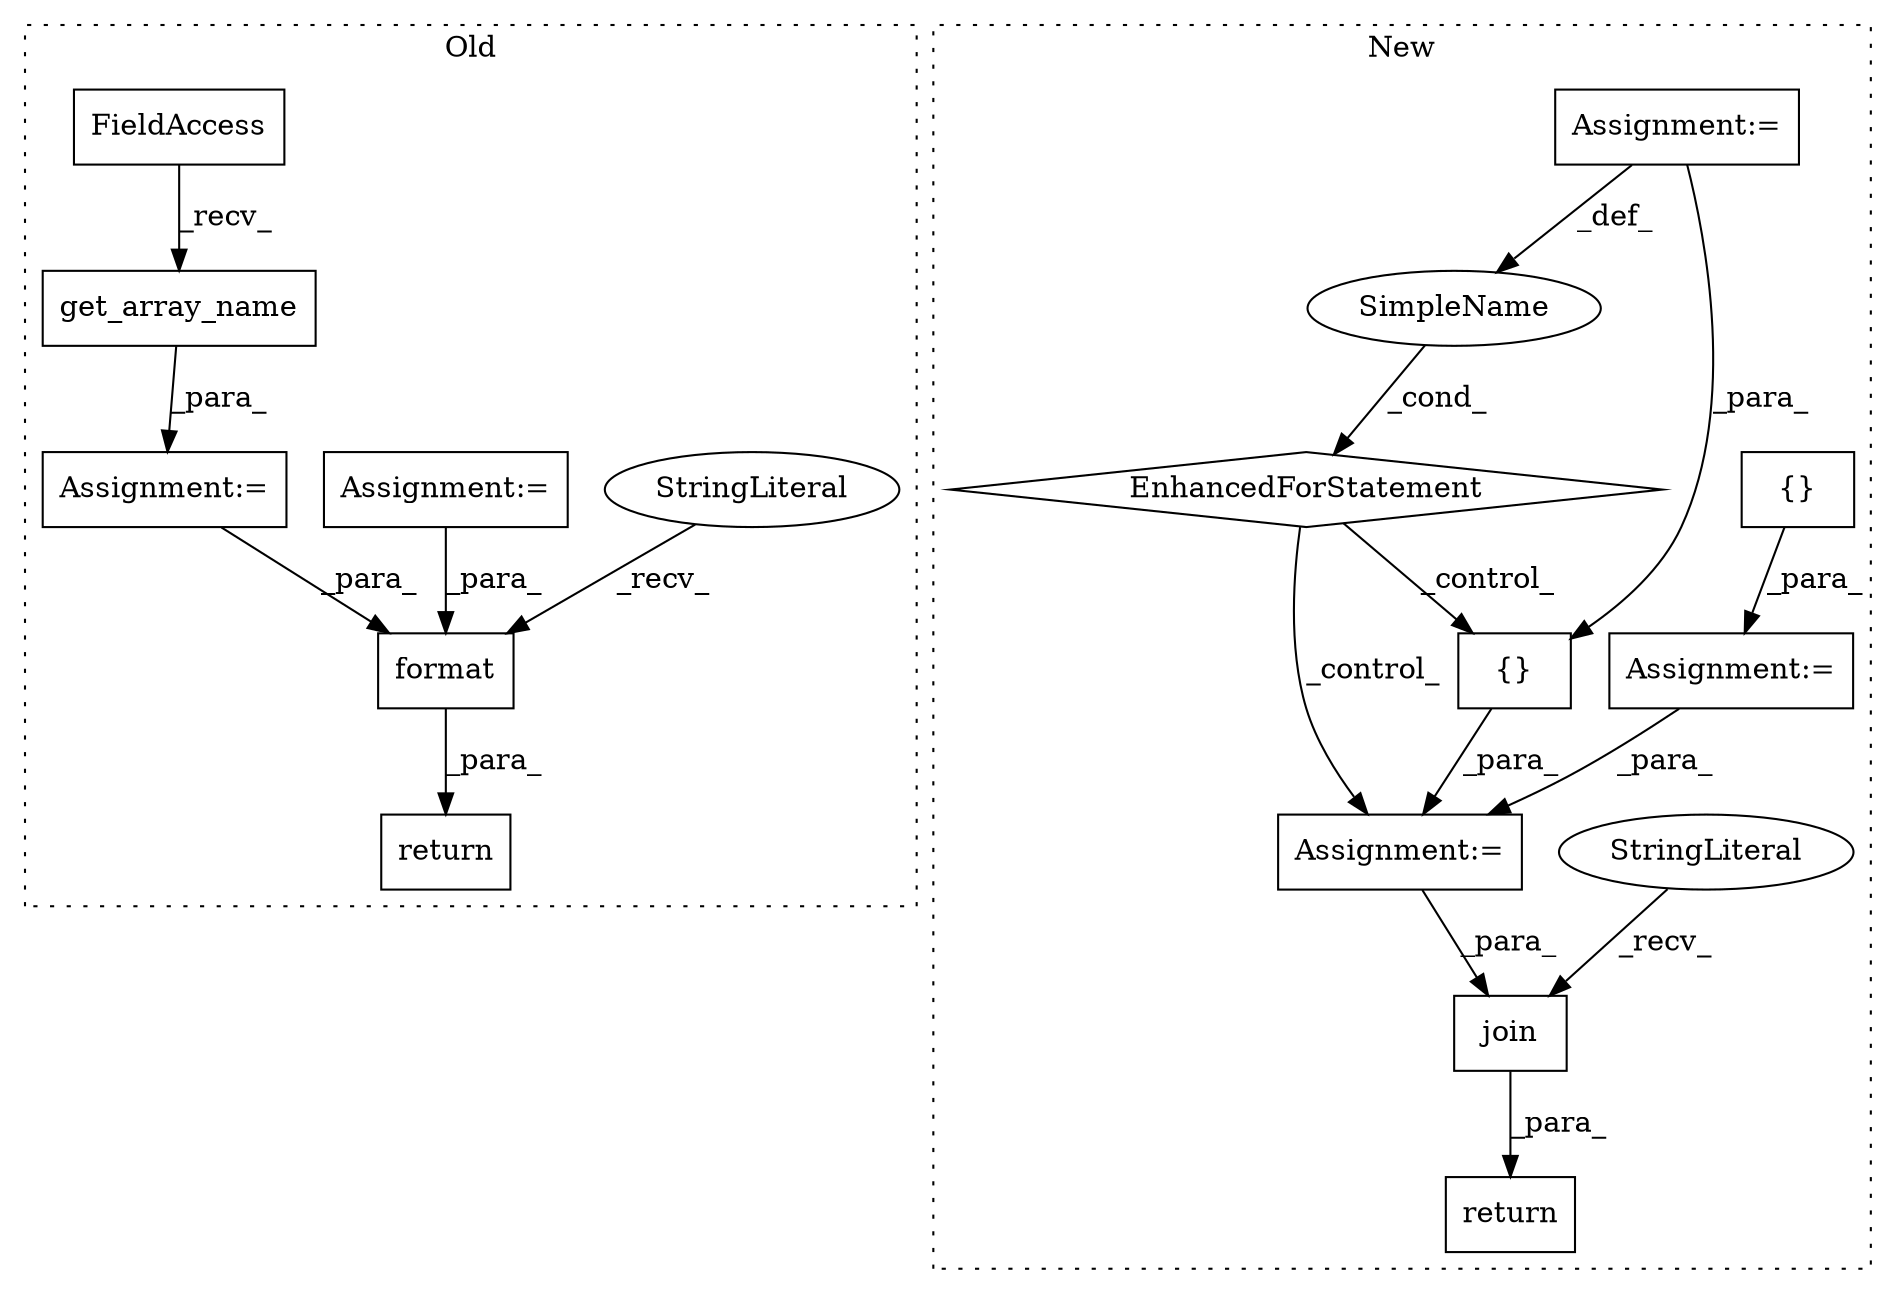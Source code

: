 digraph G {
subgraph cluster0 {
1 [label="format" a="32" s="16413,16447" l="7,1" shape="box"];
3 [label="StringLiteral" a="45" s="16389" l="23" shape="ellipse"];
7 [label="Assignment:=" a="7" s="16233" l="1" shape="box"];
9 [label="Assignment:=" a="7" s="16293" l="1" shape="box"];
12 [label="return" a="41" s="16382" l="7" shape="box"];
15 [label="get_array_name" a="32" s="16249,16276" l="15,1" shape="box"];
16 [label="FieldAccess" a="22" s="16234" l="14" shape="box"];
label = "Old";
style="dotted";
}
subgraph cluster1 {
2 [label="join" a="32" s="17002,17011" l="5,1" shape="box"];
4 [label="StringLiteral" a="45" s="16997" l="4" shape="ellipse"];
5 [label="Assignment:=" a="7" s="16634" l="1" shape="box"];
6 [label="Assignment:=" a="7" s="16887" l="2" shape="box"];
8 [label="{}" a="4" s="16898,16945" l="1,1" shape="box"];
10 [label="return" a="41" s="16990" l="7" shape="box"];
11 [label="{}" a="4" s="16647,16685" l="1,1" shape="box"];
13 [label="EnhancedForStatement" a="70" s="16692,16778" l="53,2" shape="diamond"];
14 [label="SimpleName" a="42" s="16749" l="7" shape="ellipse"];
17 [label="Assignment:=" a="7" s="16692,16778" l="53,2" shape="box"];
label = "New";
style="dotted";
}
1 -> 12 [label="_para_"];
2 -> 10 [label="_para_"];
3 -> 1 [label="_recv_"];
4 -> 2 [label="_recv_"];
5 -> 6 [label="_para_"];
6 -> 2 [label="_para_"];
7 -> 1 [label="_para_"];
8 -> 6 [label="_para_"];
9 -> 1 [label="_para_"];
11 -> 5 [label="_para_"];
13 -> 8 [label="_control_"];
13 -> 6 [label="_control_"];
14 -> 13 [label="_cond_"];
15 -> 7 [label="_para_"];
16 -> 15 [label="_recv_"];
17 -> 14 [label="_def_"];
17 -> 8 [label="_para_"];
}